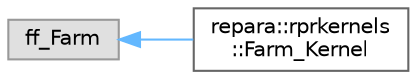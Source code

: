 digraph "类继承关系图"
{
 // LATEX_PDF_SIZE
  bgcolor="transparent";
  edge [fontname=Helvetica,fontsize=10,labelfontname=Helvetica,labelfontsize=10];
  node [fontname=Helvetica,fontsize=10,shape=box,height=0.2,width=0.4];
  rankdir="LR";
  Node0 [id="Node000000",label="ff_Farm",height=0.2,width=0.4,color="grey60", fillcolor="#E0E0E0", style="filled",tooltip=" "];
  Node0 -> Node1 [id="edge4924_Node000000_Node000001",dir="back",color="steelblue1",style="solid",tooltip=" "];
  Node1 [id="Node000001",label="repara::rprkernels\l::Farm_Kernel",height=0.2,width=0.4,color="grey40", fillcolor="white", style="filled",URL="$classrepara_1_1rprkernels_1_1_farm___kernel.html",tooltip=" "];
}
